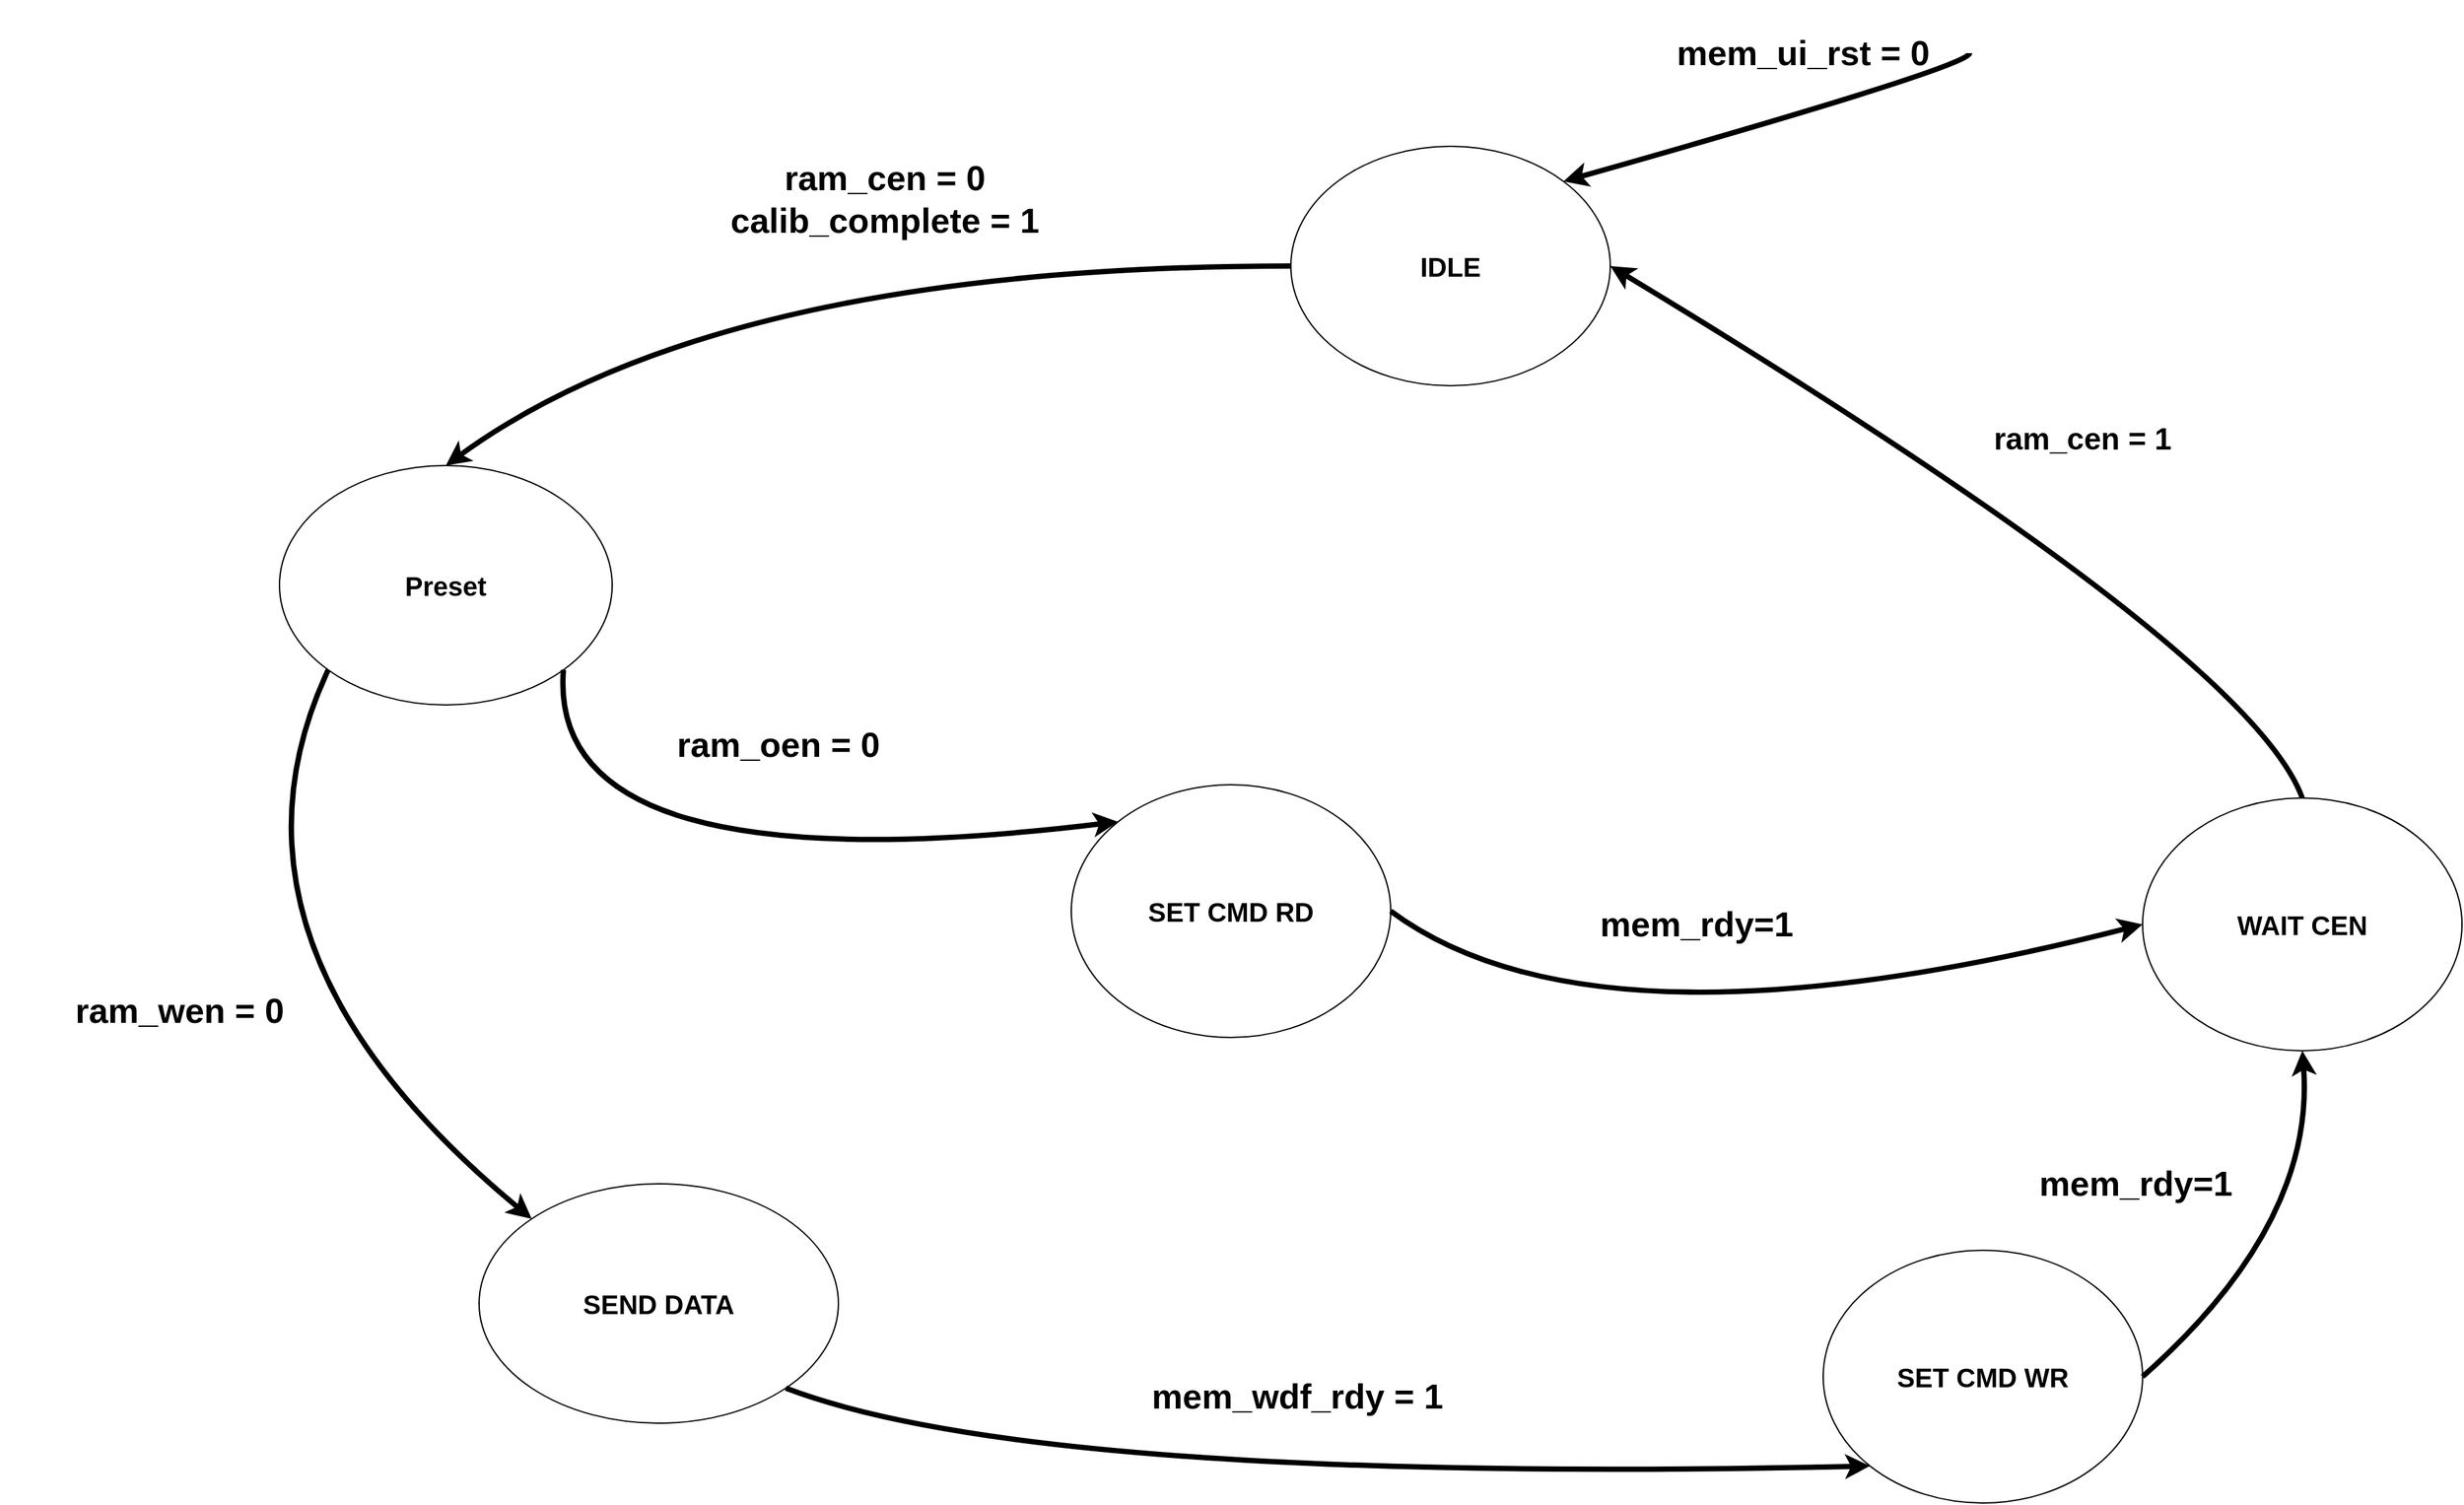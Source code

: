 <mxfile version="22.1.2" type="device">
  <diagram name="Page-1" id="hALMTIcFY9GxcDyH0sct">
    <mxGraphModel dx="2899" dy="2363" grid="1" gridSize="10" guides="1" tooltips="1" connect="1" arrows="1" fold="1" page="1" pageScale="1" pageWidth="850" pageHeight="1100" math="0" shadow="0">
      <root>
        <mxCell id="0" />
        <mxCell id="1" parent="0" />
        <mxCell id="NcBcRuEScLwqPQ7_SlR7-1" value="&lt;font style=&quot;font-size: 20px;&quot;&gt;IDLE&lt;/font&gt;" style="ellipse;whiteSpace=wrap;html=1;fontStyle=1" vertex="1" parent="1">
          <mxGeometry x="350" y="20" width="240" height="180" as="geometry" />
        </mxCell>
        <mxCell id="NcBcRuEScLwqPQ7_SlR7-2" value="&lt;font style=&quot;font-size: 20px;&quot;&gt;Preset&lt;/font&gt;" style="ellipse;whiteSpace=wrap;html=1;fontStyle=1" vertex="1" parent="1">
          <mxGeometry x="-410" y="260" width="250" height="180" as="geometry" />
        </mxCell>
        <mxCell id="NcBcRuEScLwqPQ7_SlR7-3" value="&lt;font style=&quot;font-size: 20px;&quot;&gt;SEND DATA&lt;br&gt;&lt;/font&gt;" style="ellipse;whiteSpace=wrap;html=1;fontStyle=1" vertex="1" parent="1">
          <mxGeometry x="-260" y="800" width="270" height="180" as="geometry" />
        </mxCell>
        <mxCell id="NcBcRuEScLwqPQ7_SlR7-4" value="&lt;font style=&quot;font-size: 20px;&quot;&gt;SET CMD RD&lt;/font&gt;" style="ellipse;whiteSpace=wrap;html=1;fontStyle=1" vertex="1" parent="1">
          <mxGeometry x="185" y="500" width="240" height="190" as="geometry" />
        </mxCell>
        <mxCell id="NcBcRuEScLwqPQ7_SlR7-5" value="" style="endArrow=classic;html=1;exitX=0;exitY=0.5;exitDx=0;exitDy=0;curved=1;strokeWidth=4;entryX=0.5;entryY=0;entryDx=0;entryDy=0;fontStyle=1" edge="1" parent="1" source="NcBcRuEScLwqPQ7_SlR7-1" target="NcBcRuEScLwqPQ7_SlR7-2">
          <mxGeometry width="50" height="50" relative="1" as="geometry">
            <mxPoint x="296.36" y="123.891" as="sourcePoint" />
            <mxPoint x="-50" y="240" as="targetPoint" />
            <Array as="points">
              <mxPoint x="-80" y="110" />
            </Array>
          </mxGeometry>
        </mxCell>
        <mxCell id="NcBcRuEScLwqPQ7_SlR7-6" value="" style="endArrow=classic;html=1;exitX=0;exitY=1;exitDx=0;exitDy=0;entryX=0;entryY=0;entryDx=0;entryDy=0;curved=1;strokeWidth=4;fontStyle=1" edge="1" parent="1" source="NcBcRuEScLwqPQ7_SlR7-2" target="NcBcRuEScLwqPQ7_SlR7-3">
          <mxGeometry width="50" height="50" relative="1" as="geometry">
            <mxPoint x="-215" y="710" as="sourcePoint" />
            <mxPoint x="-130" y="836" as="targetPoint" />
            <Array as="points">
              <mxPoint x="-470" y="620" />
            </Array>
          </mxGeometry>
        </mxCell>
        <mxCell id="NcBcRuEScLwqPQ7_SlR7-8" value="&lt;font style=&quot;font-size: 26px;&quot;&gt;ram_cen = 0&lt;br&gt;calib_complete = 1&lt;br&gt;&lt;/font&gt;" style="text;html=1;strokeColor=none;fillColor=none;align=center;verticalAlign=middle;whiteSpace=wrap;rounded=0;fontStyle=1" vertex="1" parent="1">
          <mxGeometry x="-90" y="20" width="270" height="80" as="geometry" />
        </mxCell>
        <mxCell id="NcBcRuEScLwqPQ7_SlR7-9" value="&lt;span style=&quot;font-size: 20px;&quot;&gt;WAIT CEN&lt;/span&gt;" style="ellipse;whiteSpace=wrap;html=1;fontStyle=1" vertex="1" parent="1">
          <mxGeometry x="990" y="510" width="240" height="190" as="geometry" />
        </mxCell>
        <mxCell id="NcBcRuEScLwqPQ7_SlR7-10" value="&lt;font style=&quot;font-size: 20px;&quot;&gt;SET CMD WR&lt;/font&gt;" style="ellipse;whiteSpace=wrap;html=1;fontStyle=1" vertex="1" parent="1">
          <mxGeometry x="750" y="850" width="240" height="190" as="geometry" />
        </mxCell>
        <mxCell id="NcBcRuEScLwqPQ7_SlR7-12" value="" style="endArrow=classic;html=1;exitX=1;exitY=0.5;exitDx=0;exitDy=0;curved=1;strokeWidth=4;entryX=0;entryY=0.5;entryDx=0;entryDy=0;fontStyle=1" edge="1" parent="1" source="NcBcRuEScLwqPQ7_SlR7-4" target="NcBcRuEScLwqPQ7_SlR7-9">
          <mxGeometry width="50" height="50" relative="1" as="geometry">
            <mxPoint x="805" y="800" as="sourcePoint" />
            <mxPoint x="350" y="930" as="targetPoint" />
            <Array as="points">
              <mxPoint x="580" y="710" />
            </Array>
          </mxGeometry>
        </mxCell>
        <mxCell id="NcBcRuEScLwqPQ7_SlR7-13" value="" style="endArrow=classic;html=1;exitX=1;exitY=0.5;exitDx=0;exitDy=0;curved=1;strokeWidth=4;entryX=0.5;entryY=1;entryDx=0;entryDy=0;fontStyle=1" edge="1" parent="1" source="NcBcRuEScLwqPQ7_SlR7-10" target="NcBcRuEScLwqPQ7_SlR7-9">
          <mxGeometry width="50" height="50" relative="1" as="geometry">
            <mxPoint x="860" y="820" as="sourcePoint" />
            <mxPoint x="1330" y="750" as="targetPoint" />
            <Array as="points">
              <mxPoint x="1120" y="830" />
            </Array>
          </mxGeometry>
        </mxCell>
        <mxCell id="NcBcRuEScLwqPQ7_SlR7-14" value="" style="endArrow=classic;html=1;exitX=0.5;exitY=0;exitDx=0;exitDy=0;curved=1;strokeWidth=4;entryX=1;entryY=0.5;entryDx=0;entryDy=0;fontStyle=1" edge="1" parent="1" source="NcBcRuEScLwqPQ7_SlR7-9" target="NcBcRuEScLwqPQ7_SlR7-1">
          <mxGeometry width="50" height="50" relative="1" as="geometry">
            <mxPoint x="910" y="560" as="sourcePoint" />
            <mxPoint x="1085.172" y="251.921" as="targetPoint" />
            <Array as="points">
              <mxPoint x="1070" y="400" />
            </Array>
          </mxGeometry>
        </mxCell>
        <mxCell id="NcBcRuEScLwqPQ7_SlR7-19" value="&lt;font style=&quot;font-size: 26px;&quot;&gt;mem_ui_rst = 0&lt;/font&gt;" style="text;html=1;strokeColor=none;fillColor=none;align=center;verticalAlign=middle;whiteSpace=wrap;rounded=0;fontStyle=1" vertex="1" parent="1">
          <mxGeometry x="620" y="-90" width="230" height="80" as="geometry" />
        </mxCell>
        <mxCell id="NcBcRuEScLwqPQ7_SlR7-22" value="&lt;font style=&quot;font-size: 23px;&quot;&gt;ram_cen = 1&lt;/font&gt;" style="text;html=1;strokeColor=none;fillColor=none;align=center;verticalAlign=middle;whiteSpace=wrap;rounded=0;fontStyle=1" vertex="1" parent="1">
          <mxGeometry x="830" y="200" width="230" height="80" as="geometry" />
        </mxCell>
        <mxCell id="NcBcRuEScLwqPQ7_SlR7-28" value="&lt;font style=&quot;font-size: 26px;&quot;&gt;ram_wen = 0&lt;br&gt;&lt;/font&gt;" style="text;html=1;strokeColor=none;fillColor=none;align=center;verticalAlign=middle;whiteSpace=wrap;rounded=0;fontStyle=1" vertex="1" parent="1">
          <mxGeometry x="-620" y="630" width="270" height="80" as="geometry" />
        </mxCell>
        <mxCell id="NcBcRuEScLwqPQ7_SlR7-29" value="" style="endArrow=classic;html=1;exitX=1;exitY=1;exitDx=0;exitDy=0;entryX=0;entryY=0;entryDx=0;entryDy=0;curved=1;strokeWidth=4;fontStyle=1" edge="1" parent="1" source="NcBcRuEScLwqPQ7_SlR7-2" target="NcBcRuEScLwqPQ7_SlR7-4">
          <mxGeometry width="50" height="50" relative="1" as="geometry">
            <mxPoint x="-119" y="480" as="sourcePoint" />
            <mxPoint x="-436" y="822" as="targetPoint" />
            <Array as="points">
              <mxPoint x="-210" y="580" />
            </Array>
          </mxGeometry>
        </mxCell>
        <mxCell id="NcBcRuEScLwqPQ7_SlR7-31" value="&lt;font style=&quot;font-size: 26px;&quot;&gt;ram_oen = 0&lt;br&gt;&lt;/font&gt;" style="text;html=1;strokeColor=none;fillColor=none;align=center;verticalAlign=middle;whiteSpace=wrap;rounded=0;fontStyle=1" vertex="1" parent="1">
          <mxGeometry x="-170" y="430" width="270" height="80" as="geometry" />
        </mxCell>
        <mxCell id="NcBcRuEScLwqPQ7_SlR7-32" value="" style="endArrow=classic;html=1;exitX=1;exitY=1;exitDx=0;exitDy=0;entryX=0;entryY=1;entryDx=0;entryDy=0;curved=1;strokeWidth=4;fontStyle=1" edge="1" parent="1" source="NcBcRuEScLwqPQ7_SlR7-3" target="NcBcRuEScLwqPQ7_SlR7-10">
          <mxGeometry width="50" height="50" relative="1" as="geometry">
            <mxPoint x="257" y="820" as="sourcePoint" />
            <mxPoint x="410" y="1232" as="targetPoint" />
            <Array as="points">
              <mxPoint x="160" y="1026" />
            </Array>
          </mxGeometry>
        </mxCell>
        <mxCell id="NcBcRuEScLwqPQ7_SlR7-34" value="&lt;font style=&quot;font-size: 26px;&quot;&gt;mem_wdf_rdy = 1&lt;br&gt;&lt;/font&gt;" style="text;html=1;strokeColor=none;fillColor=none;align=center;verticalAlign=middle;whiteSpace=wrap;rounded=0;fontStyle=1" vertex="1" parent="1">
          <mxGeometry x="220" y="920" width="270" height="80" as="geometry" />
        </mxCell>
        <mxCell id="NcBcRuEScLwqPQ7_SlR7-35" value="&lt;font style=&quot;font-size: 26px;&quot;&gt;mem_rdy=1&lt;br&gt;&lt;/font&gt;" style="text;html=1;strokeColor=none;fillColor=none;align=center;verticalAlign=middle;whiteSpace=wrap;rounded=0;fontStyle=1" vertex="1" parent="1">
          <mxGeometry x="520" y="565" width="270" height="80" as="geometry" />
        </mxCell>
        <mxCell id="NcBcRuEScLwqPQ7_SlR7-36" value="&lt;font style=&quot;font-size: 26px;&quot;&gt;mem_rdy=1&lt;br&gt;&lt;/font&gt;" style="text;html=1;strokeColor=none;fillColor=none;align=center;verticalAlign=middle;whiteSpace=wrap;rounded=0;fontStyle=1" vertex="1" parent="1">
          <mxGeometry x="850" y="760" width="270" height="80" as="geometry" />
        </mxCell>
        <mxCell id="NcBcRuEScLwqPQ7_SlR7-38" value="" style="endArrow=classic;html=1;curved=1;strokeWidth=4;entryX=1;entryY=0;entryDx=0;entryDy=0;fontStyle=1" edge="1" parent="1" target="NcBcRuEScLwqPQ7_SlR7-1">
          <mxGeometry width="50" height="50" relative="1" as="geometry">
            <mxPoint x="860" y="-50" as="sourcePoint" />
            <mxPoint x="620" y="10" as="targetPoint" />
            <Array as="points">
              <mxPoint x="860" y="-40" />
            </Array>
          </mxGeometry>
        </mxCell>
      </root>
    </mxGraphModel>
  </diagram>
</mxfile>
